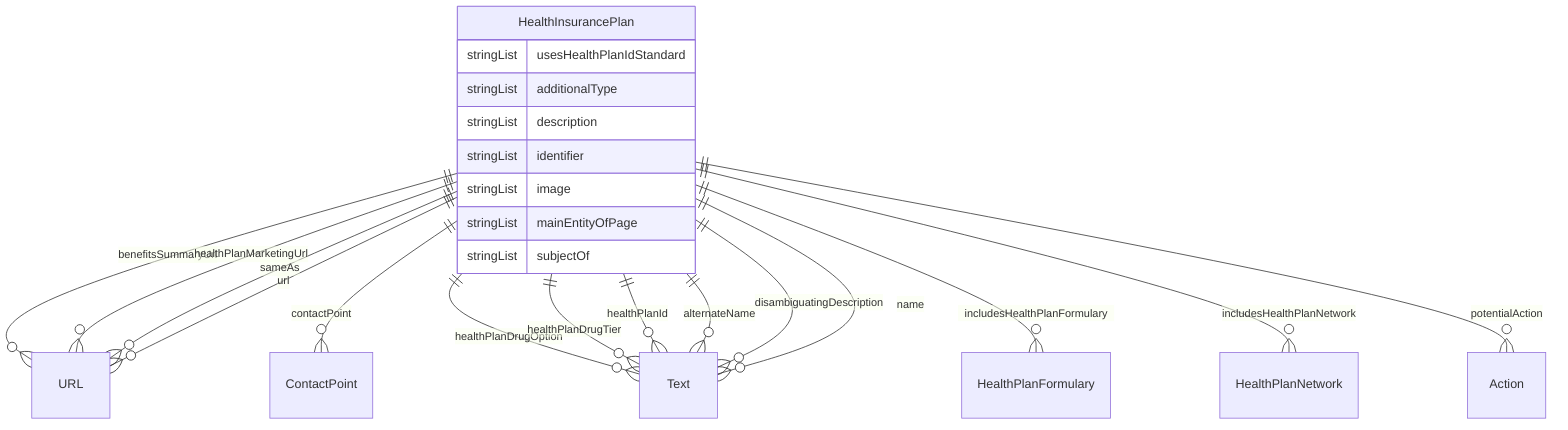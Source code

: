 erDiagram
HealthInsurancePlan {
    stringList usesHealthPlanIdStandard  
    stringList additionalType  
    stringList description  
    stringList identifier  
    stringList image  
    stringList mainEntityOfPage  
    stringList subjectOf  
}

HealthInsurancePlan ||--}o URL : "benefitsSummaryUrl"
HealthInsurancePlan ||--}o ContactPoint : "contactPoint"
HealthInsurancePlan ||--}o Text : "healthPlanDrugOption"
HealthInsurancePlan ||--}o Text : "healthPlanDrugTier"
HealthInsurancePlan ||--}o Text : "healthPlanId"
HealthInsurancePlan ||--}o URL : "healthPlanMarketingUrl"
HealthInsurancePlan ||--}o HealthPlanFormulary : "includesHealthPlanFormulary"
HealthInsurancePlan ||--}o HealthPlanNetwork : "includesHealthPlanNetwork"
HealthInsurancePlan ||--}o Text : "alternateName"
HealthInsurancePlan ||--}o Text : "disambiguatingDescription"
HealthInsurancePlan ||--}o Text : "name"
HealthInsurancePlan ||--}o URL : "sameAs"
HealthInsurancePlan ||--}o Action : "potentialAction"
HealthInsurancePlan ||--}o URL : "url"